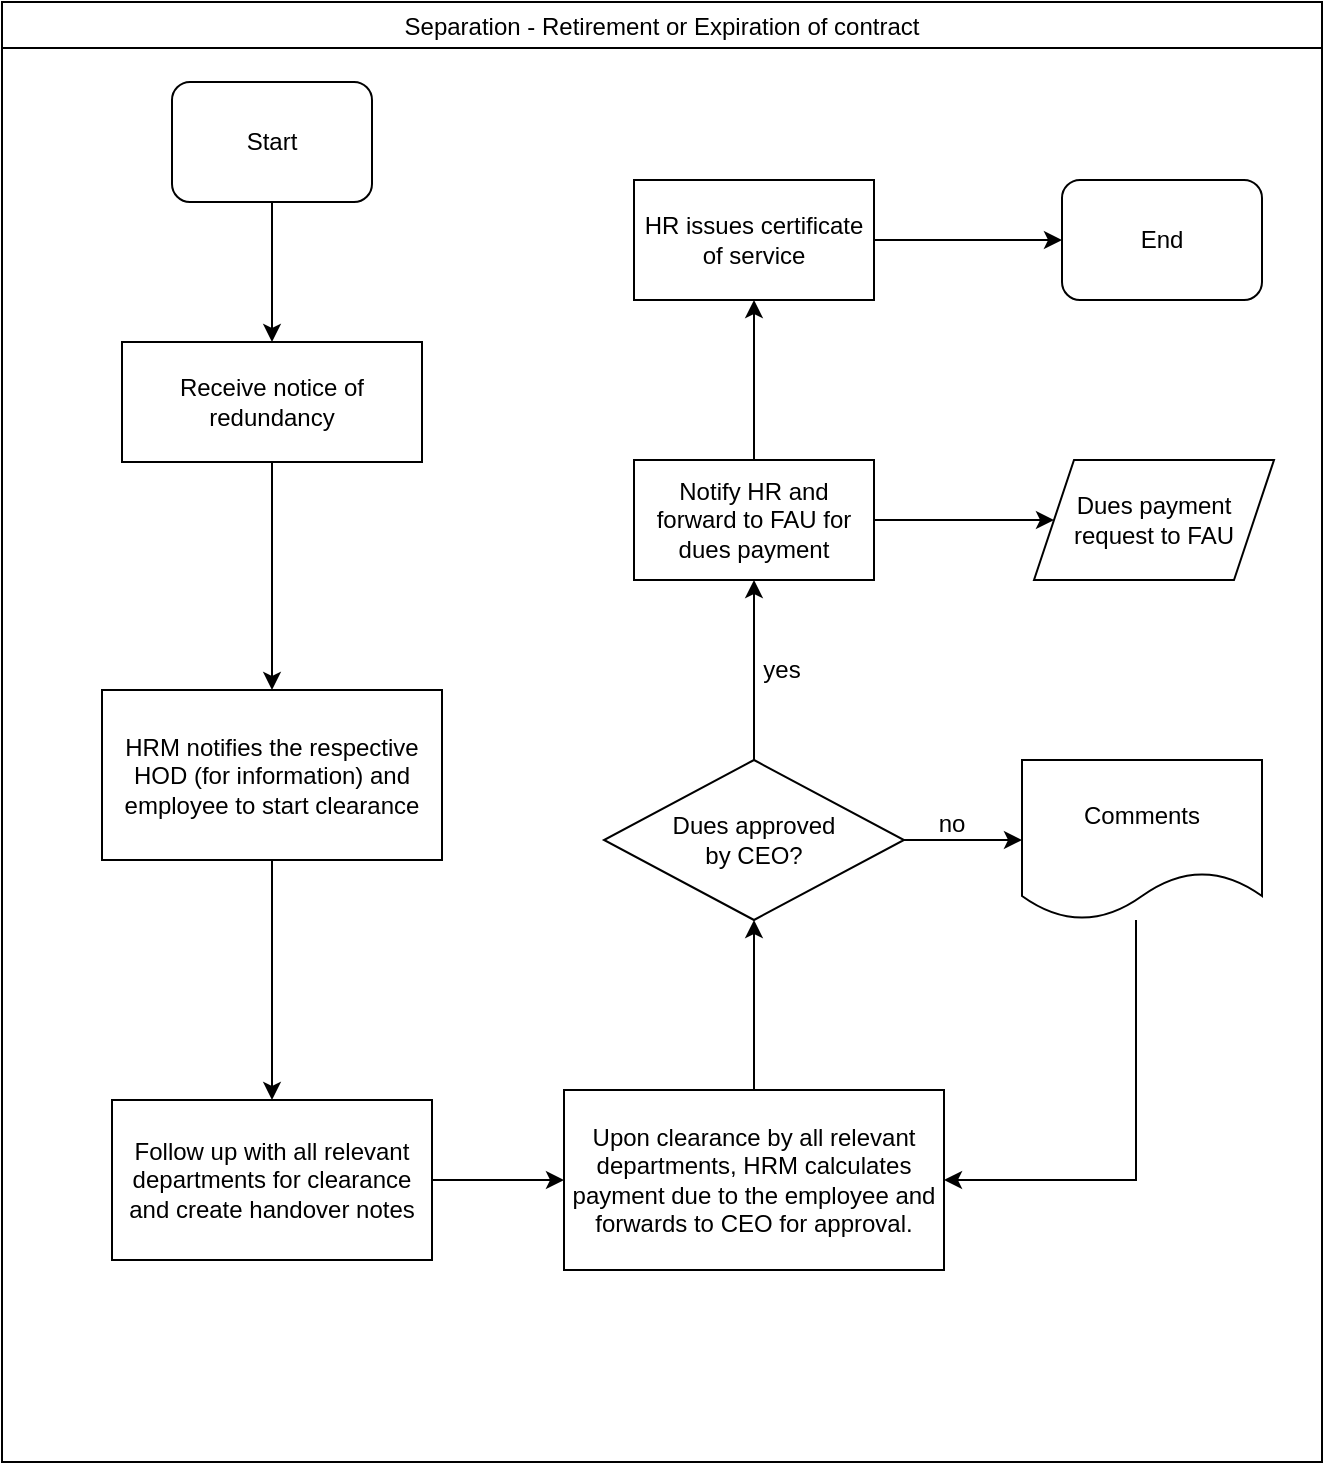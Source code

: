 <mxfile version="14.9.3" type="github">
  <diagram id="BgqLwy3Im_MJMmI6vMnY" name="Page-1">
    <mxGraphModel dx="1038" dy="508" grid="1" gridSize="10" guides="1" tooltips="1" connect="1" arrows="1" fold="1" page="1" pageScale="1" pageWidth="1169" pageHeight="827" math="0" shadow="0">
      <root>
        <mxCell id="0" />
        <mxCell id="1" parent="0" />
        <mxCell id="RtznIoE52JDTRPmBftqK-1" value="Separation - Retirement or Expiration of contract" style="swimlane;fontStyle=0" vertex="1" parent="1">
          <mxGeometry x="10" y="10" width="660" height="730" as="geometry" />
        </mxCell>
        <mxCell id="RtznIoE52JDTRPmBftqK-2" value="Start" style="rounded=1;whiteSpace=wrap;html=1;" vertex="1" parent="RtznIoE52JDTRPmBftqK-1">
          <mxGeometry x="85" y="40" width="100" height="60" as="geometry" />
        </mxCell>
        <mxCell id="RtznIoE52JDTRPmBftqK-3" value="" style="edgeStyle=orthogonalEdgeStyle;rounded=0;orthogonalLoop=1;jettySize=auto;html=1;" edge="1" parent="RtznIoE52JDTRPmBftqK-1" source="RtznIoE52JDTRPmBftqK-4" target="RtznIoE52JDTRPmBftqK-7">
          <mxGeometry relative="1" as="geometry" />
        </mxCell>
        <mxCell id="RtznIoE52JDTRPmBftqK-4" value="&lt;span lang=&quot;EN-GB&quot;&gt;Receive notice of redundancy &lt;/span&gt;" style="rounded=0;whiteSpace=wrap;html=1;" vertex="1" parent="RtznIoE52JDTRPmBftqK-1">
          <mxGeometry x="60" y="170" width="150" height="60" as="geometry" />
        </mxCell>
        <mxCell id="RtznIoE52JDTRPmBftqK-5" value="" style="edgeStyle=orthogonalEdgeStyle;rounded=0;orthogonalLoop=1;jettySize=auto;html=1;" edge="1" parent="RtznIoE52JDTRPmBftqK-1" source="RtznIoE52JDTRPmBftqK-2" target="RtznIoE52JDTRPmBftqK-4">
          <mxGeometry relative="1" as="geometry">
            <mxPoint x="135" y="180" as="targetPoint" />
          </mxGeometry>
        </mxCell>
        <mxCell id="RtznIoE52JDTRPmBftqK-6" value="" style="edgeStyle=orthogonalEdgeStyle;rounded=0;orthogonalLoop=1;jettySize=auto;html=1;entryX=0.5;entryY=0;entryDx=0;entryDy=0;exitX=0.5;exitY=1;exitDx=0;exitDy=0;" edge="1" parent="RtznIoE52JDTRPmBftqK-1" source="RtznIoE52JDTRPmBftqK-7" target="RtznIoE52JDTRPmBftqK-9">
          <mxGeometry relative="1" as="geometry">
            <mxPoint x="135" y="389" as="targetPoint" />
            <mxPoint x="135" y="324" as="sourcePoint" />
          </mxGeometry>
        </mxCell>
        <mxCell id="RtznIoE52JDTRPmBftqK-7" value="&lt;span lang=&quot;EN-GB&quot;&gt;HRM notifies the respective HOD (for information) and employee to start clearance&lt;br&gt;&lt;/span&gt;" style="rounded=0;whiteSpace=wrap;html=1;" vertex="1" parent="RtznIoE52JDTRPmBftqK-1">
          <mxGeometry x="50" y="344" width="170" height="85" as="geometry" />
        </mxCell>
        <mxCell id="RtznIoE52JDTRPmBftqK-8" value="" style="edgeStyle=orthogonalEdgeStyle;rounded=0;orthogonalLoop=1;jettySize=auto;html=1;" edge="1" parent="RtznIoE52JDTRPmBftqK-1" source="RtznIoE52JDTRPmBftqK-9" target="RtznIoE52JDTRPmBftqK-11">
          <mxGeometry relative="1" as="geometry" />
        </mxCell>
        <mxCell id="RtznIoE52JDTRPmBftqK-9" value="&lt;span lang=&quot;EN-GB&quot;&gt;Follow up with all relevant departments for clearance and create handover notes&lt;/span&gt;" style="rounded=0;whiteSpace=wrap;html=1;" vertex="1" parent="RtznIoE52JDTRPmBftqK-1">
          <mxGeometry x="55" y="549" width="160" height="80" as="geometry" />
        </mxCell>
        <mxCell id="RtznIoE52JDTRPmBftqK-10" value="" style="edgeStyle=orthogonalEdgeStyle;rounded=0;orthogonalLoop=1;jettySize=auto;html=1;" edge="1" parent="RtznIoE52JDTRPmBftqK-1" source="RtznIoE52JDTRPmBftqK-11" target="RtznIoE52JDTRPmBftqK-14">
          <mxGeometry relative="1" as="geometry" />
        </mxCell>
        <mxCell id="RtznIoE52JDTRPmBftqK-11" value="&lt;span lang=&quot;EN-GB&quot;&gt;Upon clearance by all relevant departments, HRM calculates payment due to the employee and forwards to CEO for approval.&lt;/span&gt;" style="rounded=0;whiteSpace=wrap;html=1;" vertex="1" parent="RtznIoE52JDTRPmBftqK-1">
          <mxGeometry x="281" y="544" width="190" height="90" as="geometry" />
        </mxCell>
        <mxCell id="RtznIoE52JDTRPmBftqK-12" value="" style="edgeStyle=orthogonalEdgeStyle;rounded=0;orthogonalLoop=1;jettySize=auto;html=1;" edge="1" parent="RtznIoE52JDTRPmBftqK-1" source="RtznIoE52JDTRPmBftqK-14" target="RtznIoE52JDTRPmBftqK-16">
          <mxGeometry relative="1" as="geometry" />
        </mxCell>
        <mxCell id="RtznIoE52JDTRPmBftqK-13" value="" style="edgeStyle=orthogonalEdgeStyle;rounded=0;orthogonalLoop=1;jettySize=auto;html=1;" edge="1" parent="RtznIoE52JDTRPmBftqK-1" source="RtznIoE52JDTRPmBftqK-14" target="RtznIoE52JDTRPmBftqK-19">
          <mxGeometry relative="1" as="geometry" />
        </mxCell>
        <mxCell id="RtznIoE52JDTRPmBftqK-14" value="&lt;div&gt;Dues approved&lt;/div&gt;&lt;div&gt; by CEO?&lt;/div&gt;" style="rhombus;whiteSpace=wrap;html=1;rounded=0;" vertex="1" parent="RtznIoE52JDTRPmBftqK-1">
          <mxGeometry x="301" y="379" width="150" height="80" as="geometry" />
        </mxCell>
        <mxCell id="RtznIoE52JDTRPmBftqK-15" value="" style="edgeStyle=orthogonalEdgeStyle;rounded=0;orthogonalLoop=1;jettySize=auto;html=1;entryX=1;entryY=0.5;entryDx=0;entryDy=0;exitX=0.475;exitY=1;exitDx=0;exitDy=0;exitPerimeter=0;" edge="1" parent="RtznIoE52JDTRPmBftqK-1" source="RtznIoE52JDTRPmBftqK-16" target="RtznIoE52JDTRPmBftqK-11">
          <mxGeometry relative="1" as="geometry">
            <mxPoint x="570" y="549" as="targetPoint" />
          </mxGeometry>
        </mxCell>
        <mxCell id="RtznIoE52JDTRPmBftqK-16" value="Comments" style="shape=document;whiteSpace=wrap;html=1;boundedLbl=1;rounded=0;" vertex="1" parent="RtznIoE52JDTRPmBftqK-1">
          <mxGeometry x="510" y="379" width="120" height="80" as="geometry" />
        </mxCell>
        <mxCell id="RtznIoE52JDTRPmBftqK-17" value="" style="edgeStyle=orthogonalEdgeStyle;rounded=0;orthogonalLoop=1;jettySize=auto;html=1;" edge="1" parent="RtznIoE52JDTRPmBftqK-1" source="RtznIoE52JDTRPmBftqK-19" target="RtznIoE52JDTRPmBftqK-22">
          <mxGeometry relative="1" as="geometry" />
        </mxCell>
        <mxCell id="RtznIoE52JDTRPmBftqK-18" value="" style="edgeStyle=orthogonalEdgeStyle;rounded=0;orthogonalLoop=1;jettySize=auto;html=1;" edge="1" parent="RtznIoE52JDTRPmBftqK-1" source="RtznIoE52JDTRPmBftqK-19" target="RtznIoE52JDTRPmBftqK-24">
          <mxGeometry relative="1" as="geometry" />
        </mxCell>
        <mxCell id="RtznIoE52JDTRPmBftqK-19" value="Notify HR and forward to FAU for dues payment" style="whiteSpace=wrap;html=1;rounded=0;" vertex="1" parent="RtznIoE52JDTRPmBftqK-1">
          <mxGeometry x="316" y="229" width="120" height="60" as="geometry" />
        </mxCell>
        <mxCell id="RtznIoE52JDTRPmBftqK-20" value="yes" style="text;html=1;strokeColor=none;fillColor=none;align=center;verticalAlign=middle;whiteSpace=wrap;rounded=0;" vertex="1" parent="RtznIoE52JDTRPmBftqK-1">
          <mxGeometry x="370" y="324" width="40" height="20" as="geometry" />
        </mxCell>
        <mxCell id="RtznIoE52JDTRPmBftqK-21" value="" style="edgeStyle=orthogonalEdgeStyle;rounded=0;orthogonalLoop=1;jettySize=auto;html=1;entryX=0;entryY=0.5;entryDx=0;entryDy=0;" edge="1" parent="RtznIoE52JDTRPmBftqK-1" source="RtznIoE52JDTRPmBftqK-22" target="RtznIoE52JDTRPmBftqK-23">
          <mxGeometry relative="1" as="geometry">
            <mxPoint x="516" y="119" as="targetPoint" />
          </mxGeometry>
        </mxCell>
        <mxCell id="RtznIoE52JDTRPmBftqK-22" value="HR issues certificate of service" style="whiteSpace=wrap;html=1;rounded=0;" vertex="1" parent="RtznIoE52JDTRPmBftqK-1">
          <mxGeometry x="316" y="89" width="120" height="60" as="geometry" />
        </mxCell>
        <mxCell id="RtznIoE52JDTRPmBftqK-23" value="End" style="rounded=1;whiteSpace=wrap;html=1;" vertex="1" parent="RtznIoE52JDTRPmBftqK-1">
          <mxGeometry x="530" y="89" width="100" height="60" as="geometry" />
        </mxCell>
        <mxCell id="RtznIoE52JDTRPmBftqK-24" value="Dues payment request to FAU" style="shape=parallelogram;perimeter=parallelogramPerimeter;whiteSpace=wrap;html=1;fixedSize=1;rounded=0;" vertex="1" parent="RtznIoE52JDTRPmBftqK-1">
          <mxGeometry x="516" y="229" width="120" height="60" as="geometry" />
        </mxCell>
        <mxCell id="RtznIoE52JDTRPmBftqK-25" value="no" style="text;html=1;strokeColor=none;fillColor=none;align=center;verticalAlign=middle;whiteSpace=wrap;rounded=0;" vertex="1" parent="1">
          <mxGeometry x="465" y="411" width="40" height="20" as="geometry" />
        </mxCell>
      </root>
    </mxGraphModel>
  </diagram>
</mxfile>
